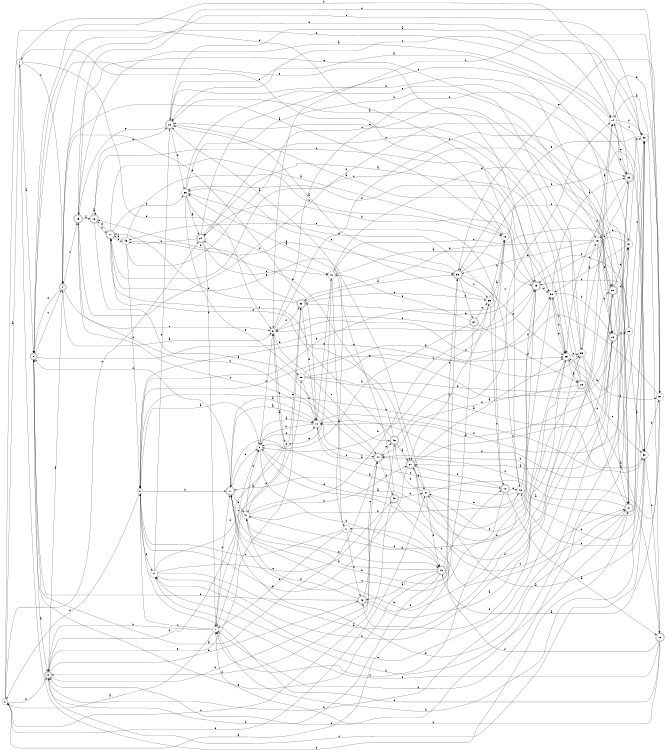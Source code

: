 digraph n44_6 {
__start0 [label="" shape="none"];

rankdir=LR;
size="8,5";

s0 [style="filled", color="black", fillcolor="white" shape="circle", label="0"];
s1 [style="filled", color="black", fillcolor="white" shape="circle", label="1"];
s2 [style="rounded,filled", color="black", fillcolor="white" shape="doublecircle", label="2"];
s3 [style="rounded,filled", color="black", fillcolor="white" shape="doublecircle", label="3"];
s4 [style="rounded,filled", color="black", fillcolor="white" shape="doublecircle", label="4"];
s5 [style="filled", color="black", fillcolor="white" shape="circle", label="5"];
s6 [style="filled", color="black", fillcolor="white" shape="circle", label="6"];
s7 [style="filled", color="black", fillcolor="white" shape="circle", label="7"];
s8 [style="filled", color="black", fillcolor="white" shape="circle", label="8"];
s9 [style="filled", color="black", fillcolor="white" shape="circle", label="9"];
s10 [style="filled", color="black", fillcolor="white" shape="circle", label="10"];
s11 [style="rounded,filled", color="black", fillcolor="white" shape="doublecircle", label="11"];
s12 [style="rounded,filled", color="black", fillcolor="white" shape="doublecircle", label="12"];
s13 [style="rounded,filled", color="black", fillcolor="white" shape="doublecircle", label="13"];
s14 [style="filled", color="black", fillcolor="white" shape="circle", label="14"];
s15 [style="rounded,filled", color="black", fillcolor="white" shape="doublecircle", label="15"];
s16 [style="rounded,filled", color="black", fillcolor="white" shape="doublecircle", label="16"];
s17 [style="rounded,filled", color="black", fillcolor="white" shape="doublecircle", label="17"];
s18 [style="filled", color="black", fillcolor="white" shape="circle", label="18"];
s19 [style="filled", color="black", fillcolor="white" shape="circle", label="19"];
s20 [style="rounded,filled", color="black", fillcolor="white" shape="doublecircle", label="20"];
s21 [style="rounded,filled", color="black", fillcolor="white" shape="doublecircle", label="21"];
s22 [style="rounded,filled", color="black", fillcolor="white" shape="doublecircle", label="22"];
s23 [style="rounded,filled", color="black", fillcolor="white" shape="doublecircle", label="23"];
s24 [style="rounded,filled", color="black", fillcolor="white" shape="doublecircle", label="24"];
s25 [style="filled", color="black", fillcolor="white" shape="circle", label="25"];
s26 [style="rounded,filled", color="black", fillcolor="white" shape="doublecircle", label="26"];
s27 [style="rounded,filled", color="black", fillcolor="white" shape="doublecircle", label="27"];
s28 [style="rounded,filled", color="black", fillcolor="white" shape="doublecircle", label="28"];
s29 [style="filled", color="black", fillcolor="white" shape="circle", label="29"];
s30 [style="filled", color="black", fillcolor="white" shape="circle", label="30"];
s31 [style="filled", color="black", fillcolor="white" shape="circle", label="31"];
s32 [style="filled", color="black", fillcolor="white" shape="circle", label="32"];
s33 [style="rounded,filled", color="black", fillcolor="white" shape="doublecircle", label="33"];
s34 [style="rounded,filled", color="black", fillcolor="white" shape="doublecircle", label="34"];
s35 [style="filled", color="black", fillcolor="white" shape="circle", label="35"];
s36 [style="filled", color="black", fillcolor="white" shape="circle", label="36"];
s37 [style="filled", color="black", fillcolor="white" shape="circle", label="37"];
s38 [style="filled", color="black", fillcolor="white" shape="circle", label="38"];
s39 [style="rounded,filled", color="black", fillcolor="white" shape="doublecircle", label="39"];
s40 [style="filled", color="black", fillcolor="white" shape="circle", label="40"];
s41 [style="filled", color="black", fillcolor="white" shape="circle", label="41"];
s42 [style="rounded,filled", color="black", fillcolor="white" shape="doublecircle", label="42"];
s43 [style="rounded,filled", color="black", fillcolor="white" shape="doublecircle", label="43"];
s44 [style="rounded,filled", color="black", fillcolor="white" shape="doublecircle", label="44"];
s45 [style="rounded,filled", color="black", fillcolor="white" shape="doublecircle", label="45"];
s46 [style="rounded,filled", color="black", fillcolor="white" shape="doublecircle", label="46"];
s47 [style="filled", color="black", fillcolor="white" shape="circle", label="47"];
s48 [style="filled", color="black", fillcolor="white" shape="circle", label="48"];
s49 [style="filled", color="black", fillcolor="white" shape="circle", label="49"];
s50 [style="filled", color="black", fillcolor="white" shape="circle", label="50"];
s51 [style="filled", color="black", fillcolor="white" shape="circle", label="51"];
s52 [style="rounded,filled", color="black", fillcolor="white" shape="doublecircle", label="52"];
s53 [style="filled", color="black", fillcolor="white" shape="circle", label="53"];
s54 [style="filled", color="black", fillcolor="white" shape="circle", label="54"];
s0 -> s1 [label="a"];
s0 -> s3 [label="b"];
s0 -> s24 [label="c"];
s0 -> s48 [label="d"];
s0 -> s31 [label="e"];
s1 -> s2 [label="a"];
s1 -> s21 [label="b"];
s1 -> s4 [label="c"];
s1 -> s5 [label="d"];
s1 -> s14 [label="e"];
s2 -> s3 [label="a"];
s2 -> s14 [label="b"];
s2 -> s4 [label="c"];
s2 -> s23 [label="d"];
s2 -> s23 [label="e"];
s3 -> s4 [label="a"];
s3 -> s44 [label="b"];
s3 -> s30 [label="c"];
s3 -> s43 [label="d"];
s3 -> s52 [label="e"];
s4 -> s5 [label="a"];
s4 -> s10 [label="b"];
s4 -> s15 [label="c"];
s4 -> s2 [label="d"];
s4 -> s5 [label="e"];
s5 -> s6 [label="a"];
s5 -> s39 [label="b"];
s5 -> s39 [label="c"];
s5 -> s52 [label="d"];
s5 -> s46 [label="e"];
s6 -> s7 [label="a"];
s6 -> s3 [label="b"];
s6 -> s5 [label="c"];
s6 -> s47 [label="d"];
s6 -> s52 [label="e"];
s7 -> s0 [label="a"];
s7 -> s3 [label="b"];
s7 -> s8 [label="c"];
s7 -> s11 [label="d"];
s7 -> s9 [label="e"];
s8 -> s9 [label="a"];
s8 -> s11 [label="b"];
s8 -> s53 [label="c"];
s8 -> s0 [label="d"];
s8 -> s54 [label="e"];
s9 -> s10 [label="a"];
s9 -> s42 [label="b"];
s9 -> s21 [label="c"];
s9 -> s5 [label="d"];
s9 -> s10 [label="e"];
s10 -> s11 [label="a"];
s10 -> s9 [label="b"];
s10 -> s12 [label="c"];
s10 -> s37 [label="d"];
s10 -> s40 [label="e"];
s11 -> s10 [label="a"];
s11 -> s12 [label="b"];
s11 -> s9 [label="c"];
s11 -> s2 [label="d"];
s11 -> s47 [label="e"];
s12 -> s13 [label="a"];
s12 -> s27 [label="b"];
s12 -> s11 [label="c"];
s12 -> s36 [label="d"];
s12 -> s48 [label="e"];
s13 -> s14 [label="a"];
s13 -> s7 [label="b"];
s13 -> s8 [label="c"];
s13 -> s41 [label="d"];
s13 -> s54 [label="e"];
s14 -> s15 [label="a"];
s14 -> s39 [label="b"];
s14 -> s30 [label="c"];
s14 -> s32 [label="d"];
s14 -> s51 [label="e"];
s15 -> s16 [label="a"];
s15 -> s21 [label="b"];
s15 -> s44 [label="c"];
s15 -> s51 [label="d"];
s15 -> s53 [label="e"];
s16 -> s16 [label="a"];
s16 -> s17 [label="b"];
s16 -> s38 [label="c"];
s16 -> s22 [label="d"];
s16 -> s44 [label="e"];
s17 -> s18 [label="a"];
s17 -> s49 [label="b"];
s17 -> s27 [label="c"];
s17 -> s36 [label="d"];
s17 -> s16 [label="e"];
s18 -> s4 [label="a"];
s18 -> s9 [label="b"];
s18 -> s1 [label="c"];
s18 -> s19 [label="d"];
s18 -> s8 [label="e"];
s19 -> s14 [label="a"];
s19 -> s20 [label="b"];
s19 -> s28 [label="c"];
s19 -> s52 [label="d"];
s19 -> s33 [label="e"];
s20 -> s21 [label="a"];
s20 -> s37 [label="b"];
s20 -> s17 [label="c"];
s20 -> s43 [label="d"];
s20 -> s54 [label="e"];
s21 -> s22 [label="a"];
s21 -> s54 [label="b"];
s21 -> s44 [label="c"];
s21 -> s25 [label="d"];
s21 -> s11 [label="e"];
s22 -> s23 [label="a"];
s22 -> s28 [label="b"];
s22 -> s32 [label="c"];
s22 -> s36 [label="d"];
s22 -> s15 [label="e"];
s23 -> s11 [label="a"];
s23 -> s24 [label="b"];
s23 -> s7 [label="c"];
s23 -> s38 [label="d"];
s23 -> s5 [label="e"];
s24 -> s25 [label="a"];
s24 -> s49 [label="b"];
s24 -> s30 [label="c"];
s24 -> s7 [label="d"];
s24 -> s40 [label="e"];
s25 -> s26 [label="a"];
s25 -> s11 [label="b"];
s25 -> s38 [label="c"];
s25 -> s47 [label="d"];
s25 -> s53 [label="e"];
s26 -> s13 [label="a"];
s26 -> s27 [label="b"];
s26 -> s24 [label="c"];
s26 -> s44 [label="d"];
s26 -> s22 [label="e"];
s27 -> s25 [label="a"];
s27 -> s21 [label="b"];
s27 -> s28 [label="c"];
s27 -> s31 [label="d"];
s27 -> s8 [label="e"];
s28 -> s10 [label="a"];
s28 -> s3 [label="b"];
s28 -> s29 [label="c"];
s28 -> s37 [label="d"];
s28 -> s8 [label="e"];
s29 -> s30 [label="a"];
s29 -> s25 [label="b"];
s29 -> s32 [label="c"];
s29 -> s23 [label="d"];
s29 -> s52 [label="e"];
s30 -> s31 [label="a"];
s30 -> s51 [label="b"];
s30 -> s8 [label="c"];
s30 -> s13 [label="d"];
s30 -> s48 [label="e"];
s31 -> s32 [label="a"];
s31 -> s42 [label="b"];
s31 -> s38 [label="c"];
s31 -> s46 [label="d"];
s31 -> s17 [label="e"];
s32 -> s22 [label="a"];
s32 -> s7 [label="b"];
s32 -> s4 [label="c"];
s32 -> s10 [label="d"];
s32 -> s33 [label="e"];
s33 -> s22 [label="a"];
s33 -> s34 [label="b"];
s33 -> s35 [label="c"];
s33 -> s30 [label="d"];
s33 -> s25 [label="e"];
s34 -> s0 [label="a"];
s34 -> s9 [label="b"];
s34 -> s35 [label="c"];
s34 -> s26 [label="d"];
s34 -> s40 [label="e"];
s35 -> s18 [label="a"];
s35 -> s18 [label="b"];
s35 -> s12 [label="c"];
s35 -> s27 [label="d"];
s35 -> s36 [label="e"];
s36 -> s24 [label="a"];
s36 -> s28 [label="b"];
s36 -> s37 [label="c"];
s36 -> s40 [label="d"];
s36 -> s50 [label="e"];
s37 -> s38 [label="a"];
s37 -> s7 [label="b"];
s37 -> s23 [label="c"];
s37 -> s19 [label="d"];
s37 -> s32 [label="e"];
s38 -> s39 [label="a"];
s38 -> s28 [label="b"];
s38 -> s25 [label="c"];
s38 -> s36 [label="d"];
s38 -> s25 [label="e"];
s39 -> s27 [label="a"];
s39 -> s2 [label="b"];
s39 -> s3 [label="c"];
s39 -> s25 [label="d"];
s39 -> s14 [label="e"];
s40 -> s23 [label="a"];
s40 -> s41 [label="b"];
s40 -> s20 [label="c"];
s40 -> s21 [label="d"];
s40 -> s6 [label="e"];
s41 -> s22 [label="a"];
s41 -> s7 [label="b"];
s41 -> s42 [label="c"];
s41 -> s43 [label="d"];
s41 -> s8 [label="e"];
s42 -> s43 [label="a"];
s42 -> s47 [label="b"];
s42 -> s33 [label="c"];
s42 -> s3 [label="d"];
s42 -> s2 [label="e"];
s43 -> s14 [label="a"];
s43 -> s2 [label="b"];
s43 -> s44 [label="c"];
s43 -> s47 [label="d"];
s43 -> s33 [label="e"];
s44 -> s2 [label="a"];
s44 -> s15 [label="b"];
s44 -> s10 [label="c"];
s44 -> s45 [label="d"];
s44 -> s46 [label="e"];
s45 -> s36 [label="a"];
s45 -> s31 [label="b"];
s45 -> s0 [label="c"];
s45 -> s20 [label="d"];
s45 -> s9 [label="e"];
s46 -> s27 [label="a"];
s46 -> s24 [label="b"];
s46 -> s14 [label="c"];
s46 -> s3 [label="d"];
s46 -> s17 [label="e"];
s47 -> s35 [label="a"];
s47 -> s48 [label="b"];
s47 -> s9 [label="c"];
s47 -> s27 [label="d"];
s47 -> s42 [label="e"];
s48 -> s11 [label="a"];
s48 -> s32 [label="b"];
s48 -> s49 [label="c"];
s48 -> s23 [label="d"];
s48 -> s31 [label="e"];
s49 -> s17 [label="a"];
s49 -> s18 [label="b"];
s49 -> s20 [label="c"];
s49 -> s8 [label="d"];
s49 -> s33 [label="e"];
s50 -> s30 [label="a"];
s50 -> s10 [label="b"];
s50 -> s25 [label="c"];
s50 -> s20 [label="d"];
s50 -> s38 [label="e"];
s51 -> s42 [label="a"];
s51 -> s44 [label="b"];
s51 -> s5 [label="c"];
s51 -> s5 [label="d"];
s51 -> s33 [label="e"];
s52 -> s33 [label="a"];
s52 -> s17 [label="b"];
s52 -> s35 [label="c"];
s52 -> s16 [label="d"];
s52 -> s10 [label="e"];
s53 -> s22 [label="a"];
s53 -> s51 [label="b"];
s53 -> s39 [label="c"];
s53 -> s19 [label="d"];
s53 -> s30 [label="e"];
s54 -> s25 [label="a"];
s54 -> s53 [label="b"];
s54 -> s45 [label="c"];
s54 -> s50 [label="d"];
s54 -> s22 [label="e"];

}
